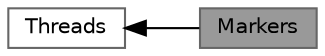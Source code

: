 digraph "Markers"
{
 // LATEX_PDF_SIZE
  bgcolor="transparent";
  edge [fontname=Helvetica,fontsize=10,labelfontname=Helvetica,labelfontsize=10];
  node [fontname=Helvetica,fontsize=10,shape=box,height=0.2,width=0.4];
  rankdir=LR;
  Node1 [id="Node000001",label="Markers",height=0.2,width=0.4,color="gray40", fillcolor="grey60", style="filled", fontcolor="black",tooltip=" "];
  Node2 [id="Node000002",label="Threads",height=0.2,width=0.4,color="grey40", fillcolor="white", style="filled",URL="$group__threads.html",tooltip=" "];
  Node2->Node1 [shape=plaintext, dir="back", style="solid"];
}
